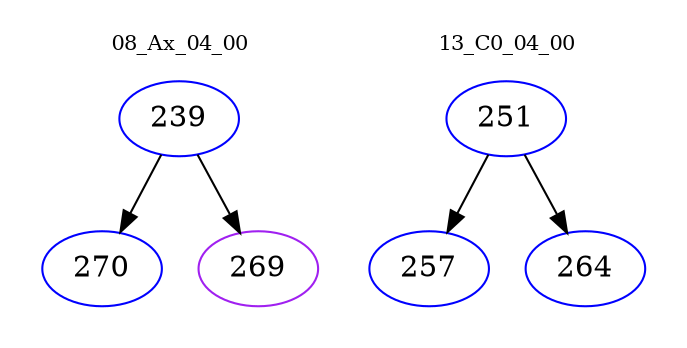 digraph{
subgraph cluster_0 {
color = white
label = "08_Ax_04_00";
fontsize=10;
T0_239 [label="239", color="blue"]
T0_239 -> T0_270 [color="black"]
T0_270 [label="270", color="blue"]
T0_239 -> T0_269 [color="black"]
T0_269 [label="269", color="purple"]
}
subgraph cluster_1 {
color = white
label = "13_C0_04_00";
fontsize=10;
T1_251 [label="251", color="blue"]
T1_251 -> T1_257 [color="black"]
T1_257 [label="257", color="blue"]
T1_251 -> T1_264 [color="black"]
T1_264 [label="264", color="blue"]
}
}
